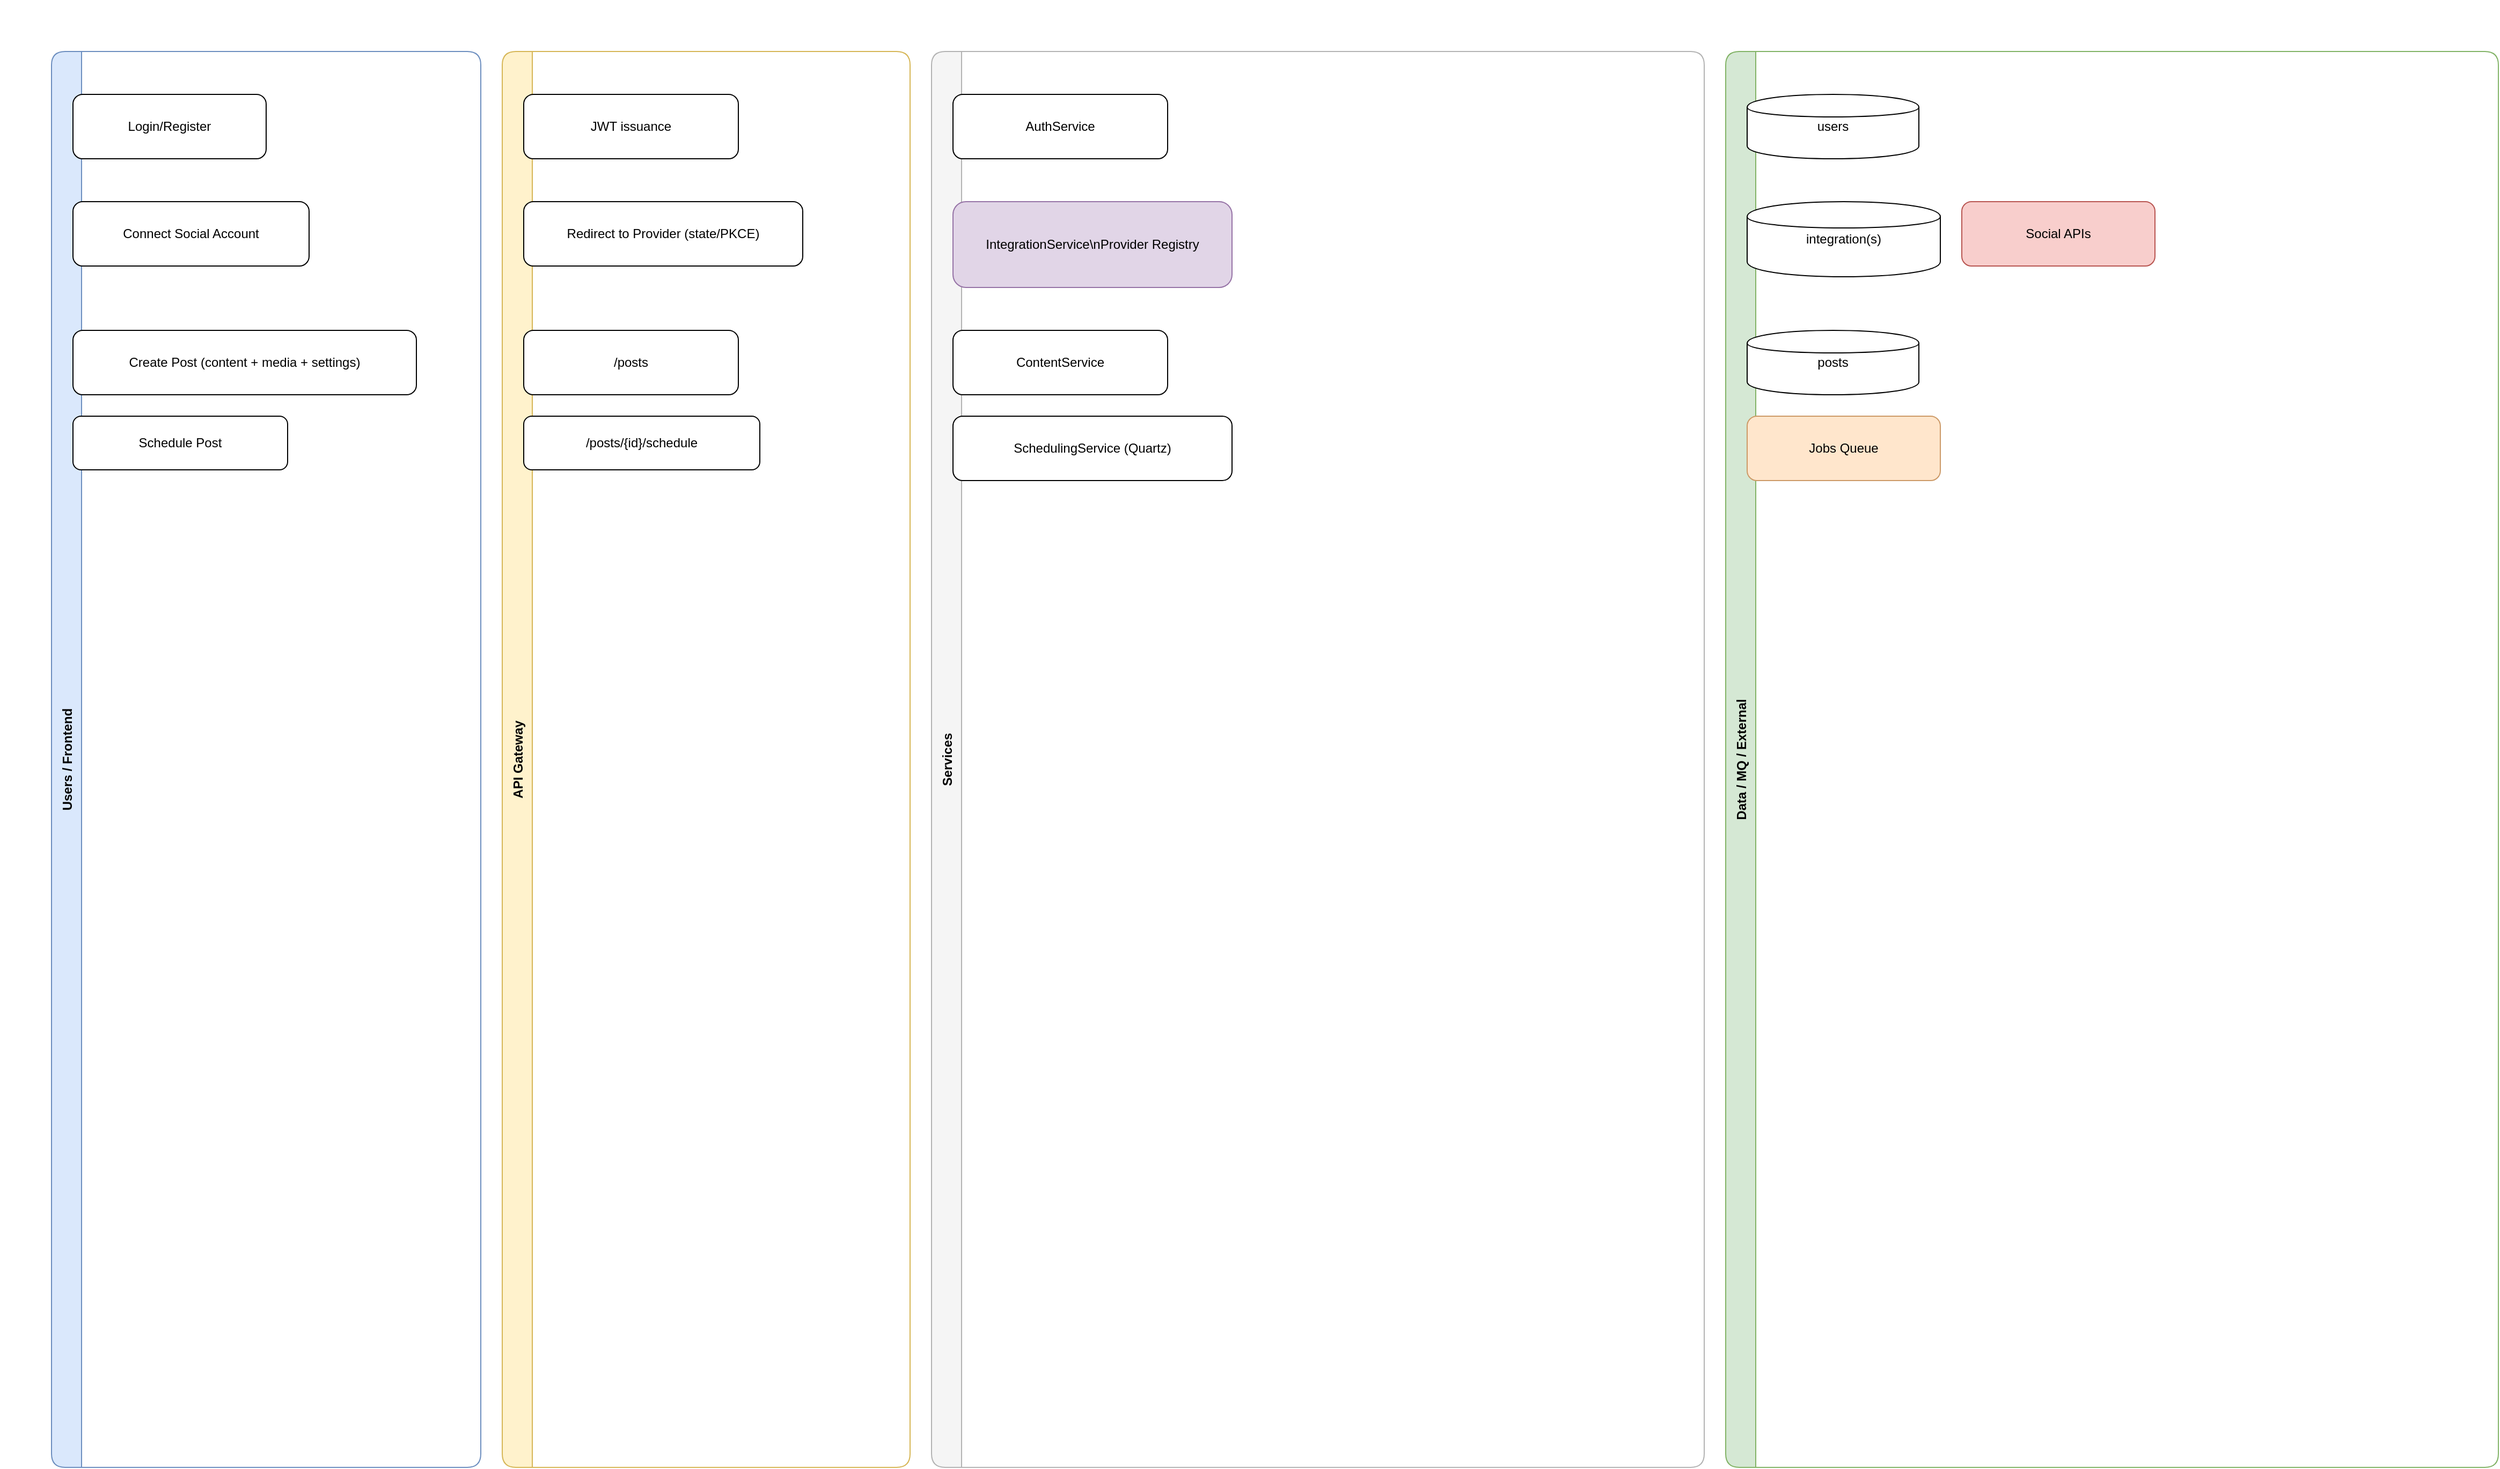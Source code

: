 <mxfile version="20.8.16">
  <diagram name="Data Flow">
    <mxGraphModel dx="1800" dy="1200" grid="1" gridSize="10" guides="1" tooltips="1" connect="1" arrows="1" fold="1" page="1" pageScale="1" pageWidth="2400" pageHeight="1600" math="0" shadow="0">
      <root>
        <mxCell id="0"/>
        <mxCell id="1" parent="0"/>

        <!-- Swimlanes for stages -->
        <mxCell id="sl_users" value="Users / Frontend" style="swimlane;horizontal=0;startSize=28;rounded=1;fillColor=#dae8fc;strokeColor=#6c8ebf;" vertex="1" parent="1">
          <mxGeometry x="40" y="40" width="400" height="1320" as="geometry"/>
        </mxCell>
        <mxCell id="sl_gateway" value="API Gateway" style="swimlane;horizontal=0;startSize=28;rounded=1;fillColor=#fff2cc;strokeColor=#d6b656;" vertex="1" parent="1">
          <mxGeometry x="460" y="40" width="380" height="1320" as="geometry"/>
        </mxCell>
        <mxCell id="sl_services" value="Services" style="swimlane;horizontal=0;startSize=28;rounded=1;fillColor=#f5f5f5;strokeColor=#b3b3b3;" vertex="1" parent="1">
          <mxGeometry x="860" y="40" width="720" height="1320" as="geometry"/>
        </mxCell>
        <mxCell id="sl_data" value="Data / MQ / External" style="swimlane;horizontal=0;startSize=28;rounded=1;fillColor=#d5e8d4;strokeColor=#82b366;" vertex="1" parent="1">
          <mxGeometry x="1600" y="40" width="720" height="1320" as="geometry"/>
        </mxCell>

        <!-- Auth flow -->
        <mxCell id="u_login" value="Login/Register" style="rounded=1;whiteSpace=wrap;html=1;" vertex="1" parent="sl_users">
          <mxGeometry x="20" y="40" width="180" height="60" as="geometry"/>
        </mxCell>
        <mxCell id="g_auth" value="JWT issuance" style="rounded=1;whiteSpace=wrap;html=1;" vertex="1" parent="sl_gateway">
          <mxGeometry x="20" y="40" width="200" height="60" as="geometry"/>
        </mxCell>
        <mxCell id="s_auth" value="AuthService" style="rounded=1;whiteSpace=wrap;html=1;" vertex="1" parent="sl_services">
          <mxGeometry x="20" y="40" width="200" height="60" as="geometry"/>
        </mxCell>
        <mxCell id="d_user" value="users" style="shape=cylinder;whiteSpace=wrap;html=1;" vertex="1" parent="sl_data">
          <mxGeometry x="20" y="40" width="160" height="60" as="geometry"/>
        </mxCell>

        <mxCell id="e_auth1" edge="1" parent="1" source="u_login" target="g_auth" style="endArrow=block;"/>
        <mxCell id="e_auth2" edge="1" parent="1" source="g_auth" target="s_auth" style="endArrow=block;"/>
        <mxCell id="e_auth3" edge="1" parent="1" source="s_auth" target="d_user" style="endArrow=block;"/>

        <!-- OAuth connect flow -->
        <mxCell id="u_connect" value="Connect Social Account" style="rounded=1;whiteSpace=wrap;html=1;" vertex="1" parent="sl_users">
          <mxGeometry x="20" y="140" width="220" height="60" as="geometry"/>
        </mxCell>
        <mxCell id="g_oauth" value="Redirect to Provider (state/PKCE)" style="rounded=1;whiteSpace=wrap;html=1;" vertex="1" parent="sl_gateway">
          <mxGeometry x="20" y="140" width="260" height="60" as="geometry"/>
        </mxCell>
        <mxCell id="s_integ" value="IntegrationService\nProvider Registry" style="rounded=1;whiteSpace=wrap;html=1;fillColor=#e1d5e7;strokeColor=#9673a6;" vertex="1" parent="sl_services">
          <mxGeometry x="20" y="140" width="260" height="80" as="geometry"/>
        </mxCell>
        <mxCell id="d_integ" value="integration(s)" style="shape=cylinder;whiteSpace=wrap;html=1;" vertex="1" parent="sl_data">
          <mxGeometry x="20" y="140" width="180" height="70" as="geometry"/>
        </mxCell>
        <mxCell id="ext_social" value="Social APIs" style="rounded=1;whiteSpace=wrap;html=1;fillColor=#f8cecc;strokeColor=#b85450;" vertex="1" parent="sl_data">
          <mxGeometry x="220" y="140" width="180" height="60" as="geometry"/>
        </mxCell>

        <mxCell id="e_oauth1" edge="1" parent="1" source="u_connect" target="g_oauth" style="endArrow=block;"/>
        <mxCell id="e_oauth2" edge="1" parent="1" source="g_oauth" target="s_integ" style="endArrow=block;"/>
        <mxCell id="e_oauth3" edge="1" parent="1" source="s_integ" target="ext_social" style="endArrow=block;"/>
        <mxCell id="e_oauth4" edge="1" parent="1" source="s_integ" target="d_integ" style="endArrow=block;"/>

        <!-- Create Post & Scheduling -->
        <mxCell id="u_create" value="Create Post (content + media + settings)" style="rounded=1;whiteSpace=wrap;html=1;" vertex="1" parent="sl_users">
          <mxGeometry x="20" y="260" width="320" height="60" as="geometry"/>
        </mxCell>
        <mxCell id="g_posts" value="/posts" style="rounded=1;whiteSpace=wrap;html=1;" vertex="1" parent="sl_gateway">
          <mxGeometry x="20" y="260" width="200" height="60" as="geometry"/>
        </mxCell>
        <mxCell id="s_content" value="ContentService" style="rounded=1;whiteSpace=wrap;html=1;" vertex="1" parent="sl_services">
          <mxGeometry x="20" y="260" width="200" height="60" as="geometry"/>
        </mxCell>
        <mxCell id="d_post" value="posts" style="shape=cylinder;whiteSpace=wrap;html=1;" vertex="1" parent="sl_data">
          <mxGeometry x="20" y="260" width="160" height="60" as="geometry"/>
        </mxCell>

        <mxCell id="u_schedule" value="Schedule Post" style="rounded=1;whiteSpace=wrap;html=1;" vertex="1" parent="sl_users">
          <mxGeometry x="20" y="340" width="200" height="50" as="geometry"/>
        </mxCell>
        <mxCell id="g_schedule" value="/posts/{id}/schedule" style="rounded=1;whiteSpace=wrap;html=1;" vertex="1" parent="sl_gateway">
          <mxGeometry x="20" y="340" width="220" height="50" as="geometry"/>
        </mxCell>
        <mxCell id="s_sched" value="SchedulingService (Quartz)" style="rounded=1;whiteSpace=wrap;html=1;" vertex="1" parent="sl_services">
          <mxGeometry x="20" y="340" width="260" height="60" as="geometry"/>
        </mxCell>
        <mxCell id="mq_jobs" value="Jobs Queue" style="rounded=1;whiteSpace=wrap;html=1;fillColor=#ffe6cc;strokeColor=#cc9966;" vertex="1" parent="sl_data">
          <mxGeometry x="20" y="340" width="180" height="60" as="geometry"/>
        </mxCell>

        <mxCell id="e_post1" edge="1" parent="1" source="u_create" target="g_posts" style="endArrow=block;"/>
        <mxCell id="e_post2" edge="1" parent="1" source="g_posts" target="s_content" style="endArrow=block;"/>
        <mxCell id="e_post3" edge="1" parent="1" source="s_content" target="d_post" style="endArrow=block;"/>

        <mxCell id="e_sched1" edge="1" parent="1" source="u_schedule" target="g_schedule" style="endArrow=block;"/>
        <mxCell id="e_sched2" edge="1" parent="1" source="g_schedule" target="s_sched" style="endArrow=block;"/>
        <mxCell id="e_sched3" edge="1" parent="1" source="s_sched" target="mq_jobs" style="endArrow=block;"/>

        <!-- Publishing pipeline -->
        <mxCell id="s_worker" value="Worker: Publish Job\n- Load post & integration\n- Media upload/preprocess\n- Provider post()\n- Retry/backoff" style="rounded=1;whiteSpace=wrap;html=1;" vertex="1" parent="sl_services">
          <mxGeometry x="20" y="440" width="320" height="120" as="geometry"/>
        </mxCell>
        <mxCell id="e_pub1" edge="1" parent="1" source="mq_jobs" target="s_worker" style="endArrow=block;"/>

        <mxCell id="d_media" value="media_files (CDN)" style="shape=cylinder;whiteSpace=wrap;html=1;" vertex="1" parent="sl_data">
          <mxGeometry x="20" y="440" width="180" height="60" as="geometry"/>
        </mxCell>
        <mxCell id="e_pub2" edge="1" parent="1" source="s_worker" target="d_media" style="endArrow=block;dashed=1;"/>

        <mxCell id="e_pub3" edge="1" parent="1" source="s_worker" target="ext_social" style="endArrow=block;"/>
        <mxCell id="d_postplat" value="post_platforms" style="shape=cylinder;whiteSpace=wrap;html=1;" vertex="1" parent="sl_data">
          <mxGeometry x="220" y="440" width="180" height="60" as="geometry"/>
        </mxCell>
        <mxCell id="e_pub4" edge="1" parent="1" source="s_worker" target="d_postplat" style="endArrow=block;"/>

        <!-- Error handling -->
        <mxCell id="d_errors" value="errors" style="shape=cylinder;whiteSpace=wrap;html=1;" vertex="1" parent="sl_data">
          <mxGeometry x="420" y="440" width="160" height="60" as="geometry"/>
        </mxCell>
        <mxCell id="e_err1" edge="1" parent="1" source="s_worker" target="d_errors" style="endArrow=block;dashed=1;"/>

        <!-- Analytics collection -->
        <mxCell id="u_analytics" value="View Analytics" style="rounded=1;whiteSpace=wrap;html=1;" vertex="1" parent="sl_users">
          <mxGeometry x="20" y="620" width="180" height="50" as="geometry"/>
        </mxCell>
        <mxCell id="g_analytics" value="/analytics" style="rounded=1;whiteSpace=wrap;html=1;" vertex="1" parent="sl_gateway">
          <mxGeometry x="20" y="620" width="160" height="50" as="geometry"/>
        </mxCell>
        <mxCell id="s_analytics" value="AnalyticsService\n- normalize/store" style="rounded=1;whiteSpace=wrap;html=1;" vertex="1" parent="sl_services">
          <mxGeometry x="20" y="620" width="240" height="70" as="geometry"/>
        </mxCell>
        <mxCell id="d_analytics" value="analytics" style="shape=cylinder;whiteSpace=wrap;html=1;" vertex="1" parent="sl_data">
          <mxGeometry x="20" y="620" width="160" height="60" as="geometry"/>
        </mxCell>
        <mxCell id="e_an1" edge="1" parent="1" source="u_analytics" target="g_analytics" style="endArrow=block;"/>
        <mxCell id="e_an2" edge="1" parent="1" source="g_analytics" target="s_analytics" style="endArrow=block;"/>
        <mxCell id="e_an3" edge="1" parent="1" source="s_analytics" target="d_analytics" style="endArrow=block;"/>

        <mxCell id="s_an_job" value="Analytics Worker\n- fetch per provider\n- backoff & cache" style="rounded=1;whiteSpace=wrap;html=1;" vertex="1" parent="sl_services">
          <mxGeometry x="20" y="710" width="260" height="90" as="geometry"/>
        </mxCell>
        <mxCell id="e_an4" edge="1" parent="1" source="mq_jobs" target="s_an_job" style="endArrow=block;dashed=1;"/>
        <mxCell id="e_an5" edge="1" parent="1" source="s_an_job" target="ext_social" style="endArrow=block;"/>
        <mxCell id="e_an6" edge="1" parent="1" source="s_an_job" target="d_analytics" style="endArrow=block;"/>

        <!-- OAuth callback data flow (return) -->
        <mxCell id="cb_note" value="OAuth callback → code exchange → store tokens (encrypted)" style="text;whiteSpace=wrap;html=1;align=left;" vertex="1" parent="sl_services">
          <mxGeometry x="20" y="850" width="660" height="50" as="geometry"/>
        </mxCell>

        <!-- Normalization pipeline note -->
        <mxCell id="norm_note" value="Normalization: raw platform payload → canonical metrics + raw JSON storage" style="text;whiteSpace=wrap;html=1;align=left;" vertex="1" parent="sl_data">
          <mxGeometry x="20" y="710" width="480" height="50" as="geometry"/>
        </mxCell>

      </root>
    </mxGraphModel>
  </diagram>
</mxfile>

